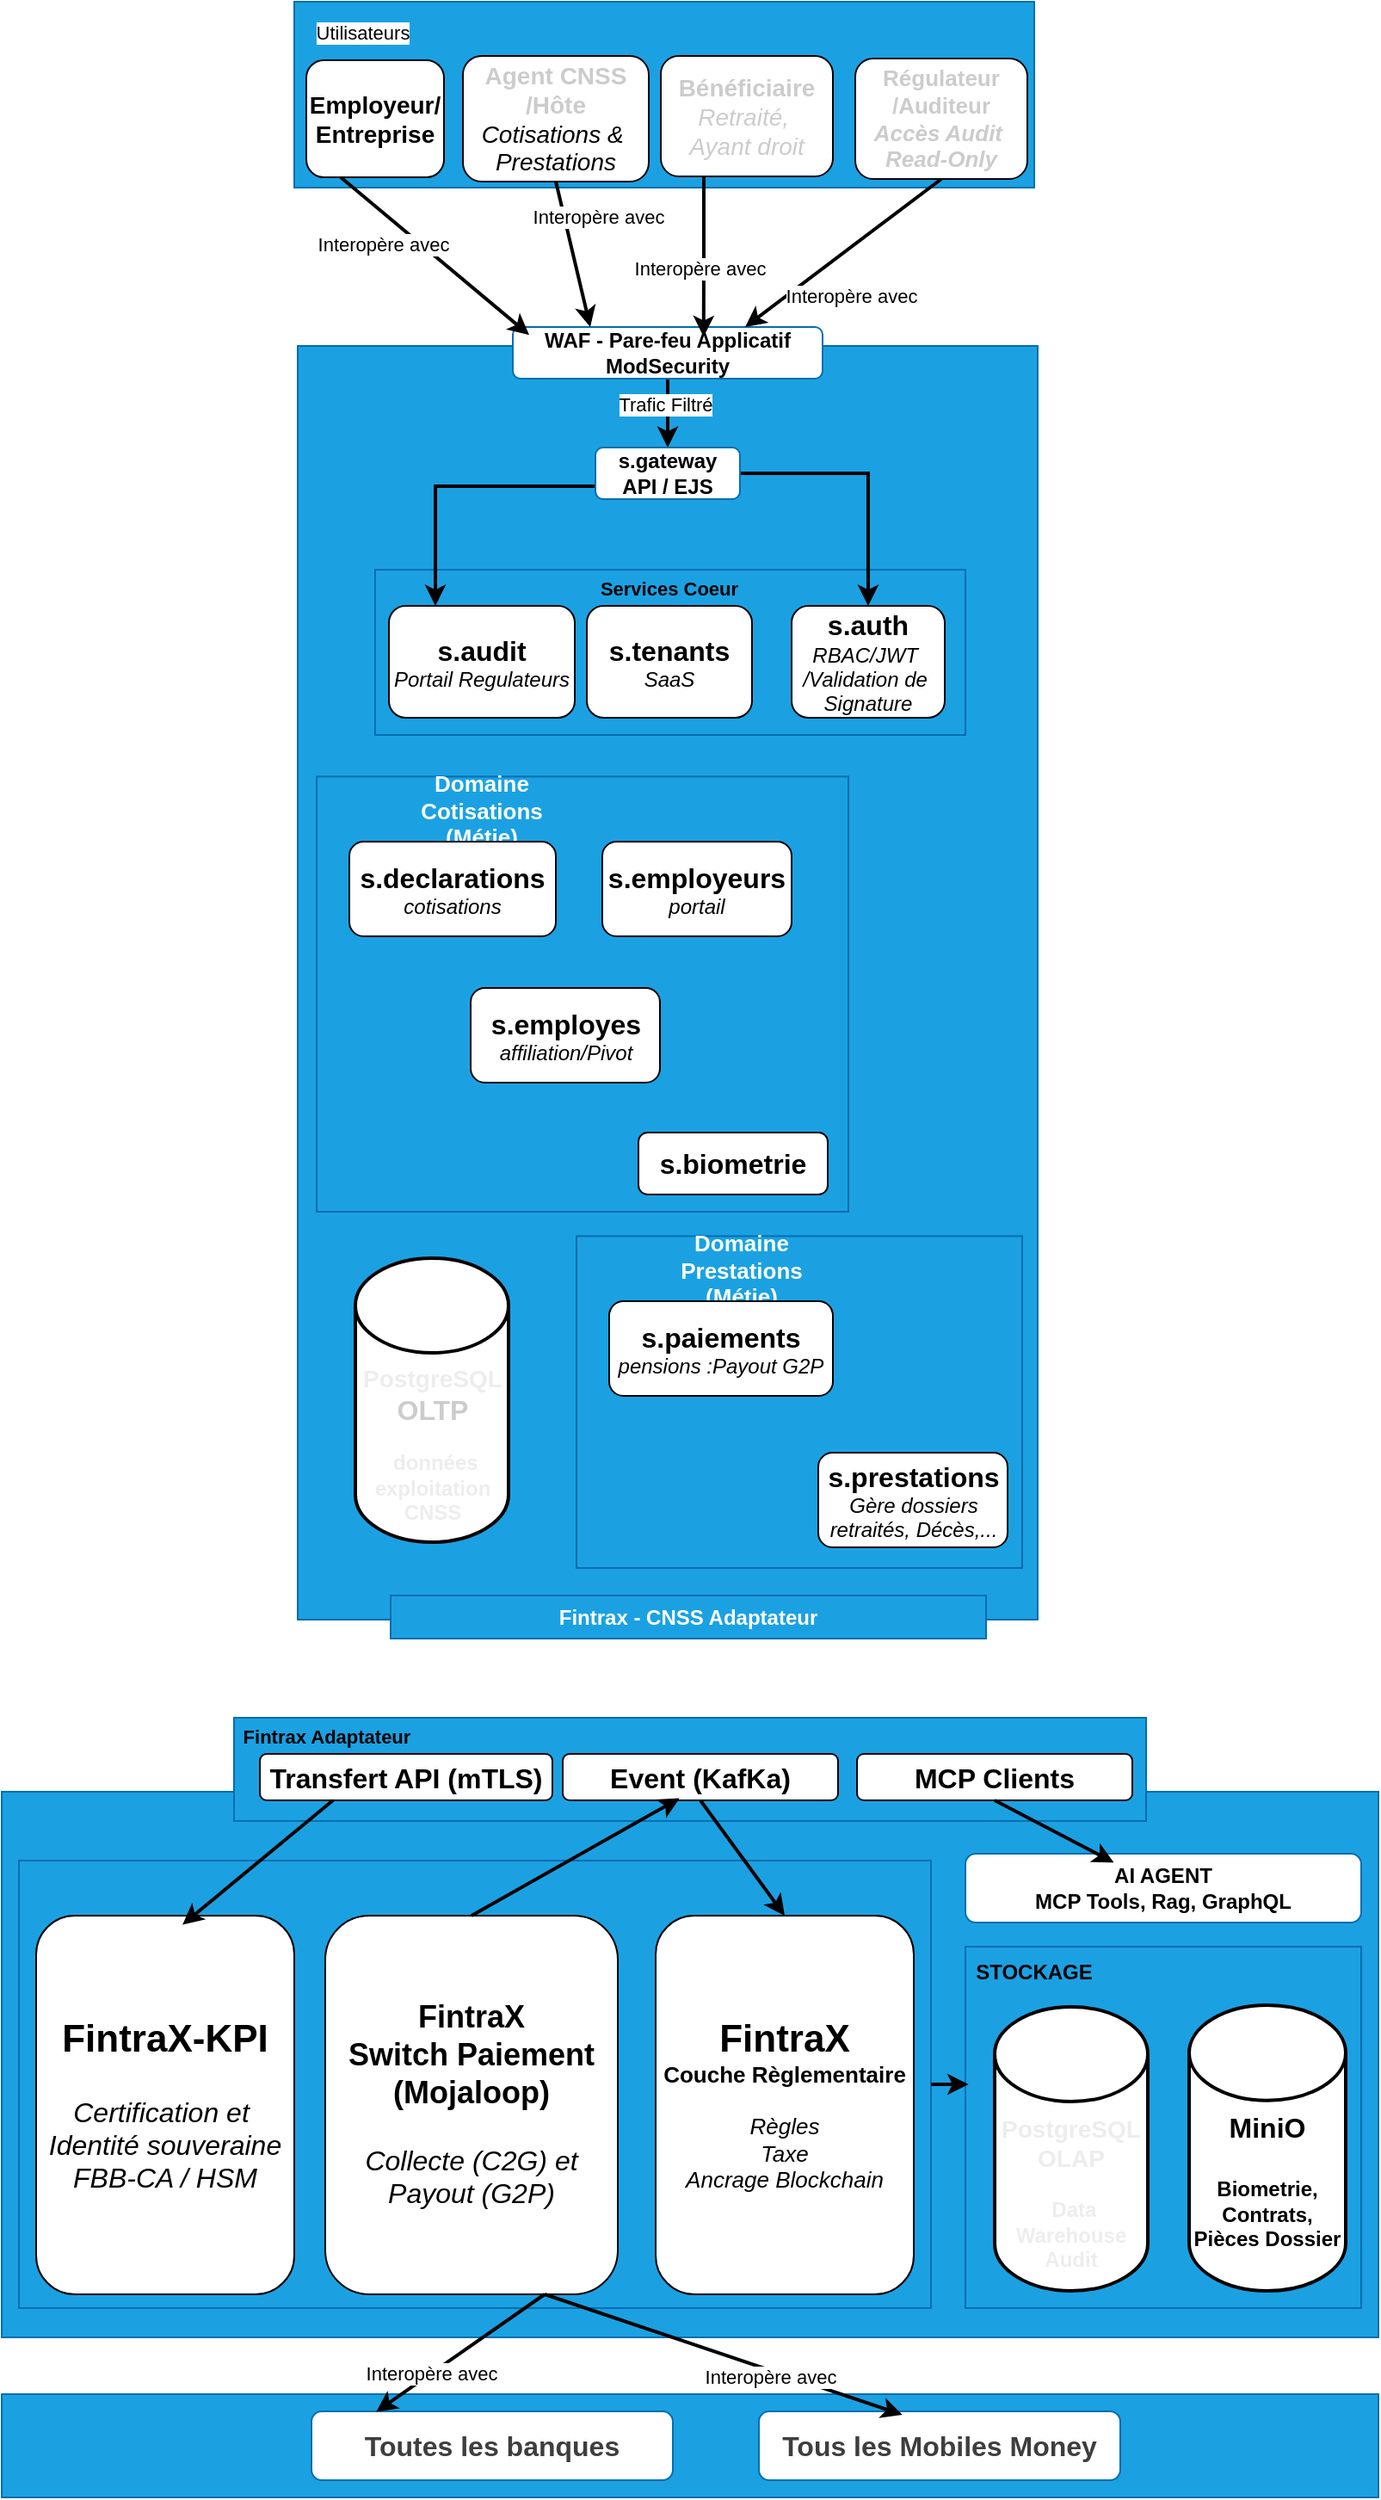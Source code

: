 <mxfile version="28.2.8">
  <diagram name="Page-1" id="pd06vX8_QuLK6uD4RIAm">
    <mxGraphModel dx="1389" dy="2000" grid="1" gridSize="10" guides="1" tooltips="1" connect="1" arrows="1" fold="1" page="1" pageScale="1" pageWidth="827" pageHeight="1169" background="light-dark(#FFFFFF,#FFFFFF)" math="0" shadow="0">
      <root>
        <mxCell id="0" />
        <mxCell id="1" parent="0" />
        <mxCell id="qGJKDMODFNkzlP_5_Htt-1" value="" style="rounded=0;whiteSpace=wrap;html=1;fillColor=light-dark(#1BA1E2,#FFF2CC);fontColor=#ffffff;strokeColor=light-dark(#006EAF,#000000);" parent="1" vertex="1">
          <mxGeometry x="10" y="740" width="800" height="317" as="geometry" />
        </mxCell>
        <mxCell id="qGJKDMODFNkzlP_5_Htt-2" value="" style="rounded=0;whiteSpace=wrap;html=1;fillColor=light-dark(#1BA1E2,#FFF2CC);fontColor=#ffffff;strokeColor=light-dark(#006EAF,#000000);" parent="1" vertex="1">
          <mxGeometry x="10" y="1090" width="800" height="60" as="geometry" />
        </mxCell>
        <mxCell id="qGJKDMODFNkzlP_5_Htt-3" value="" style="rounded=0;whiteSpace=wrap;html=1;fillColor=light-dark(#1BA1E2,#FFE599);fontColor=#ffffff;strokeColor=light-dark(#006EAF,#000000);" parent="1" vertex="1">
          <mxGeometry x="20" y="780" width="530" height="260" as="geometry" />
        </mxCell>
        <mxCell id="qGJKDMODFNkzlP_5_Htt-4" value="" style="rounded=0;whiteSpace=wrap;html=1;fillColor=light-dark(#1BA1E2,#FFE599);fontColor=#ffffff;strokeColor=light-dark(#006EAF,#000000);" parent="1" vertex="1">
          <mxGeometry x="570" y="830" width="230" height="210" as="geometry" />
        </mxCell>
        <mxCell id="qGJKDMODFNkzlP_5_Htt-5" value="&lt;font style=&quot;color: light-dark(rgb(0, 0, 0), rgb(0, 0, 0));&quot;&gt;STOCKAGE&lt;/font&gt;" style="text;html=1;whiteSpace=wrap;strokeColor=none;fillColor=none;align=center;verticalAlign=middle;rounded=0;fontStyle=1" parent="1" vertex="1">
          <mxGeometry x="580" y="840" width="60" height="10" as="geometry" />
        </mxCell>
        <mxCell id="qGJKDMODFNkzlP_5_Htt-8" value="&lt;b&gt;&lt;font style=&quot;color: light-dark(rgb(0, 0, 0), rgb(16, 16, 16));&quot;&gt;AI AGENT&lt;br&gt;MCP Tools, Rag, GraphQL&lt;/font&gt;&lt;/b&gt;" style="rounded=1;whiteSpace=wrap;html=1;fillColor=light-dark(#FFFFFF,#FFD966);strokeColor=light-dark(#006EAF,#000000);" parent="1" vertex="1">
          <mxGeometry x="570" y="776" width="230" height="40" as="geometry" />
        </mxCell>
        <mxCell id="qGJKDMODFNkzlP_5_Htt-10" value="&lt;font style=&quot;font-size: 18px; color: light-dark(rgb(0, 0, 0), rgb(0, 0, 0));&quot; face=&quot;trebuchet ms, verdana, arial, sans-serif&quot;&gt;&lt;span style=&quot;text-wrap-mode: nowrap;&quot;&gt;&lt;b style=&quot;&quot;&gt;FintraX&lt;/b&gt;&lt;/span&gt;&lt;/font&gt;&lt;div&gt;&lt;font style=&quot;font-size: 18px; color: light-dark(rgb(0, 0, 0), rgb(0, 0, 0));&quot; face=&quot;trebuchet ms, verdana, arial, sans-serif&quot;&gt;&lt;span style=&quot;text-wrap-mode: nowrap;&quot;&gt;&lt;b&gt;Switch Paiement&lt;/b&gt;&lt;/span&gt;&lt;/font&gt;&lt;/div&gt;&lt;div&gt;&lt;font style=&quot;font-size: 18px; color: light-dark(rgb(0, 0, 0), rgb(0, 0, 0));&quot; face=&quot;trebuchet ms, verdana, arial, sans-serif&quot;&gt;&lt;span style=&quot;text-wrap-mode: nowrap;&quot;&gt;&lt;b style=&quot;&quot;&gt;(Mojaloop)&lt;/b&gt;&lt;/span&gt;&lt;/font&gt;&lt;/div&gt;&lt;div&gt;&lt;font style=&quot;color: light-dark(rgb(0, 0, 0), rgb(0, 0, 0));&quot; face=&quot;trebuchet ms, verdana, arial, sans-serif&quot;&gt;&lt;span style=&quot;font-size: 16px; text-wrap-mode: nowrap;&quot;&gt;&lt;b&gt;&lt;br&gt;&lt;/b&gt;&lt;/span&gt;&lt;/font&gt;&lt;/div&gt;&lt;div&gt;&lt;font style=&quot;color: light-dark(rgb(0, 0, 0), rgb(0, 0, 0));&quot; face=&quot;trebuchet ms, verdana, arial, sans-serif&quot;&gt;&lt;span style=&quot;font-size: 16px; text-wrap-mode: nowrap;&quot;&gt;&lt;i style=&quot;&quot;&gt;Collecte (C2G) et&lt;/i&gt;&lt;/span&gt;&lt;/font&gt;&lt;/div&gt;&lt;div&gt;&lt;font style=&quot;color: light-dark(rgb(0, 0, 0), rgb(0, 0, 0));&quot; face=&quot;trebuchet ms, verdana, arial, sans-serif&quot;&gt;&lt;span style=&quot;font-size: 16px; text-wrap-mode: nowrap;&quot;&gt;&lt;i style=&quot;&quot;&gt;Payout (G2P)&lt;/i&gt;&lt;/span&gt;&lt;/font&gt;&lt;/div&gt;" style="rounded=1;whiteSpace=wrap;html=1;fillColor=light-dark(#FFFFFF,#FFD966);strokeColor=light-dark(#000000,#000000);" parent="1" vertex="1">
          <mxGeometry x="198" y="812" width="170" height="220" as="geometry" />
        </mxCell>
        <mxCell id="qGJKDMODFNkzlP_5_Htt-11" value="&lt;font style=&quot;font-size: 22px; color: light-dark(rgb(0, 0, 0), rgb(0, 0, 0));&quot; face=&quot;trebuchet ms, verdana, arial, sans-serif&quot;&gt;&lt;span style=&quot;text-wrap-mode: nowrap;&quot;&gt;&lt;b style=&quot;&quot;&gt;FintraX&lt;/b&gt;&lt;/span&gt;&lt;/font&gt;&lt;div&gt;&lt;font style=&quot;color: light-dark(rgb(0, 0, 0), rgb(0, 0, 0));&quot; face=&quot;trebuchet ms, verdana, arial, sans-serif&quot;&gt;&lt;b style=&quot;font-size: 13px; text-wrap-mode: nowrap;&quot;&gt;Couche Règlementaire&lt;/b&gt;&lt;br&gt;&lt;br&gt;&lt;span style=&quot;font-size: 13px; text-wrap-mode: nowrap;&quot;&gt;&lt;i style=&quot;&quot;&gt;Règles&lt;/i&gt;&lt;/span&gt;&lt;/font&gt;&lt;/div&gt;&lt;div&gt;&lt;font style=&quot;color: light-dark(rgb(0, 0, 0), rgb(0, 0, 0));&quot; face=&quot;trebuchet ms, verdana, arial, sans-serif&quot;&gt;&lt;span style=&quot;font-size: 13px; text-wrap-mode: nowrap;&quot;&gt;&lt;i&gt;Taxe&lt;/i&gt;&lt;/span&gt;&lt;/font&gt;&lt;/div&gt;&lt;div&gt;&lt;font style=&quot;color: light-dark(rgb(0, 0, 0), rgb(0, 0, 0));&quot; face=&quot;trebuchet ms, verdana, arial, sans-serif&quot;&gt;&lt;span style=&quot;font-size: 13px; text-wrap-mode: nowrap;&quot;&gt;&lt;i style=&quot;&quot;&gt;Ancrage Blockchain&lt;/i&gt;&lt;/span&gt;&lt;/font&gt;&lt;/div&gt;" style="rounded=1;whiteSpace=wrap;html=1;fillColor=light-dark(#FFFFFF,#FFD966);strokeColor=light-dark(#000000,#000000);" parent="1" vertex="1">
          <mxGeometry x="390" y="812" width="150" height="220" as="geometry" />
        </mxCell>
        <mxCell id="qGJKDMODFNkzlP_5_Htt-12" value="&lt;font style=&quot;color: light-dark(rgb(0, 0, 0), rgb(0, 0, 0)); font-size: 22px;&quot; face=&quot;trebuchet ms, verdana, arial, sans-serif&quot;&gt;&lt;span style=&quot;text-wrap-mode: nowrap;&quot;&gt;&lt;b style=&quot;&quot;&gt;FintraX-KPI&lt;/b&gt;&lt;/span&gt;&lt;/font&gt;&lt;div&gt;&lt;font style=&quot;color: light-dark(rgb(0, 0, 0), rgb(0, 0, 0));&quot; face=&quot;trebuchet ms, verdana, arial, sans-serif&quot;&gt;&lt;span style=&quot;font-size: 16px; text-wrap-mode: nowrap;&quot;&gt;&lt;b&gt;&lt;br&gt;&lt;/b&gt;&lt;/span&gt;&lt;/font&gt;&lt;div&gt;&lt;font style=&quot;color: light-dark(rgb(0, 0, 0), rgb(0, 0, 0));&quot; face=&quot;trebuchet ms, verdana, arial, sans-serif&quot;&gt;&lt;span style=&quot;font-size: 16px; text-wrap-mode: nowrap;&quot;&gt;&lt;i style=&quot;&quot;&gt;Certification et&amp;nbsp;&lt;/i&gt;&lt;/span&gt;&lt;/font&gt;&lt;/div&gt;&lt;div&gt;&lt;font style=&quot;color: light-dark(rgb(0, 0, 0), rgb(0, 0, 0));&quot; face=&quot;trebuchet ms, verdana, arial, sans-serif&quot;&gt;&lt;span style=&quot;font-size: 16px; text-wrap-mode: nowrap;&quot;&gt;&lt;i&gt;Identité souveraine&lt;/i&gt;&lt;/span&gt;&lt;/font&gt;&lt;/div&gt;&lt;/div&gt;&lt;div&gt;&lt;font face=&quot;trebuchet ms, verdana, arial, sans-serif&quot;&gt;&lt;font style=&quot;color: light-dark(rgb(0, 0, 0), rgb(0, 0, 0));&quot;&gt;&lt;span style=&quot;font-size: 16px; text-wrap-mode: nowrap;&quot;&gt;&lt;i style=&quot;&quot;&gt;FBB-CA / HSM&lt;/i&gt;&lt;/span&gt;&lt;/font&gt;&lt;/font&gt;&lt;/div&gt;" style="rounded=1;whiteSpace=wrap;html=1;fillColor=light-dark(#FFFFFF,#FFD966);strokeColor=light-dark(#000000,#000000);" parent="1" vertex="1">
          <mxGeometry x="30" y="812" width="150" height="220" as="geometry" />
        </mxCell>
        <mxCell id="h6MSf3RvYbGWdEoYm4mV-2" value="&lt;div&gt;&lt;font style=&quot;font-size: 14px;&quot;&gt;&lt;br&gt;&lt;/font&gt;&lt;/div&gt;&lt;div&gt;&lt;font style=&quot;font-size: 14px;&quot;&gt;&lt;br&gt;&lt;/font&gt;&lt;/div&gt;&lt;font style=&quot;font-size: 14px;&quot; color=&quot;#ededed&quot;&gt;&lt;b style=&quot;&quot;&gt;&lt;div&gt;&lt;font color=&quot;#ededed&quot;&gt;&lt;b style=&quot;&quot;&gt;&lt;br&gt;&lt;/b&gt;&lt;/font&gt;&lt;/div&gt;PostgreSQL&lt;/b&gt;&lt;/font&gt;&lt;div&gt;&lt;font style=&quot;font-size: 14px;&quot; color=&quot;#ededed&quot;&gt;&lt;b style=&quot;&quot;&gt;OLAP&lt;/b&gt;&lt;/font&gt;&lt;div&gt;&lt;br&gt;&lt;/div&gt;&lt;div&gt;&lt;font color=&quot;#ededed&quot;&gt;&lt;b&gt;&amp;nbsp;Data Warehouse&lt;/b&gt;&lt;/font&gt;&lt;/div&gt;&lt;div&gt;&lt;font color=&quot;#ededed&quot;&gt;&lt;b&gt;Audit&lt;/b&gt;&lt;/font&gt;&lt;/div&gt;&lt;/div&gt;" style="strokeWidth=2;html=1;shape=mxgraph.flowchart.database;whiteSpace=wrap;fillColor=light-dark(#FFFFFF,#FFD966);strokeColor=light-dark(#000000,#000000);" vertex="1" parent="1">
          <mxGeometry x="587" y="865" width="89" height="165" as="geometry" />
        </mxCell>
        <mxCell id="h6MSf3RvYbGWdEoYm4mV-3" value="&lt;div&gt;&lt;font style=&quot;font-size: 16px; color: light-dark(rgb(0, 0, 0), rgb(0, 0, 0));&quot;&gt;&lt;b style=&quot;&quot;&gt;&lt;br&gt;&lt;/b&gt;&lt;/font&gt;&lt;/div&gt;&lt;font style=&quot;font-size: 16px; color: light-dark(rgb(0, 0, 0), rgb(0, 0, 0));&quot;&gt;&lt;b style=&quot;&quot;&gt;&lt;div&gt;&lt;font style=&quot;font-size: 16px;&quot;&gt;&lt;b style=&quot;&quot;&gt;&lt;br&gt;&lt;/b&gt;&lt;/font&gt;&lt;/div&gt;MiniO&lt;/b&gt;&lt;/font&gt;&lt;div&gt;&lt;font style=&quot;font-size: 16px; color: light-dark(rgb(0, 0, 0), rgb(0, 0, 0));&quot;&gt;&lt;b style=&quot;&quot;&gt;&lt;br&gt;&lt;/b&gt;&lt;/font&gt;&lt;div&gt;&lt;font style=&quot;color: light-dark(rgb(0, 0, 0), rgb(0, 0, 0));&quot;&gt;&lt;b&gt;Biometrie, Contrats, Pièces Dossier&lt;/b&gt;&lt;/font&gt;&lt;/div&gt;&lt;/div&gt;" style="strokeWidth=2;html=1;shape=mxgraph.flowchart.database;whiteSpace=wrap;fillColor=light-dark(#FFFFFF,#FFD966);strokeColor=light-dark(#000000,#000000);" vertex="1" parent="1">
          <mxGeometry x="700" y="864" width="91" height="166" as="geometry" />
        </mxCell>
        <mxCell id="h6MSf3RvYbGWdEoYm4mV-4" value="&lt;font style=&quot;color: light-dark(rgb(62, 62, 62), rgb(0, 0, 0));&quot; face=&quot;trebuchet ms, verdana, arial, sans-serif&quot;&gt;&lt;span style=&quot;font-size: 16px; text-wrap-mode: nowrap;&quot;&gt;&lt;b style=&quot;&quot;&gt;Toutes les banques&lt;/b&gt;&lt;/span&gt;&lt;/font&gt;" style="rounded=1;whiteSpace=wrap;html=1;fillColor=light-dark(#FFFFFF,#FFD966);strokeColor=light-dark(#006EAF,#000000);" vertex="1" parent="1">
          <mxGeometry x="190" y="1100" width="210" height="40" as="geometry" />
        </mxCell>
        <mxCell id="h6MSf3RvYbGWdEoYm4mV-5" value="&lt;font style=&quot;color: light-dark(rgb(62, 62, 62), rgb(0, 0, 0));&quot; face=&quot;trebuchet ms, verdana, arial, sans-serif&quot;&gt;&lt;span style=&quot;font-size: 16px; text-wrap-mode: nowrap;&quot;&gt;&lt;b style=&quot;&quot;&gt;Tous les Mobiles Money&lt;/b&gt;&lt;/span&gt;&lt;/font&gt;" style="rounded=1;whiteSpace=wrap;html=1;fillColor=light-dark(#FFFFFF,#FFD966);strokeColor=light-dark(#006EAF,#000000);" vertex="1" parent="1">
          <mxGeometry x="450" y="1100" width="210" height="40" as="geometry" />
        </mxCell>
        <mxCell id="h6MSf3RvYbGWdEoYm4mV-7" style="shape=connector;rounded=0;orthogonalLoop=1;jettySize=auto;html=1;exitX=0.75;exitY=1;exitDx=0;exitDy=0;entryX=0.179;entryY=0.006;entryDx=0;entryDy=0;entryPerimeter=0;strokeColor=light-dark(#000000,#000000);strokeWidth=2;align=center;verticalAlign=middle;fontFamily=Helvetica;fontSize=11;fontColor=default;labelBackgroundColor=default;endArrow=classic;" edge="1" parent="1" source="qGJKDMODFNkzlP_5_Htt-10" target="h6MSf3RvYbGWdEoYm4mV-4">
          <mxGeometry relative="1" as="geometry" />
        </mxCell>
        <mxCell id="h6MSf3RvYbGWdEoYm4mV-8" style="shape=connector;rounded=0;orthogonalLoop=1;jettySize=auto;html=1;exitX=0.75;exitY=1;exitDx=0;exitDy=0;entryX=0.397;entryY=0.05;entryDx=0;entryDy=0;entryPerimeter=0;strokeColor=light-dark(#000000,#000000);strokeWidth=2;align=center;verticalAlign=middle;fontFamily=Helvetica;fontSize=11;fontColor=default;labelBackgroundColor=default;endArrow=classic;" edge="1" parent="1" source="qGJKDMODFNkzlP_5_Htt-10" target="h6MSf3RvYbGWdEoYm4mV-5">
          <mxGeometry relative="1" as="geometry" />
        </mxCell>
        <mxCell id="h6MSf3RvYbGWdEoYm4mV-9" value="Interopère avec" style="text;html=1;whiteSpace=wrap;strokeColor=none;fillColor=none;align=center;verticalAlign=middle;rounded=0;fontFamily=Helvetica;fontSize=11;fontColor=default;labelBackgroundColor=default;" vertex="1" parent="1">
          <mxGeometry x="210" y="1063" width="100" height="30" as="geometry" />
        </mxCell>
        <mxCell id="h6MSf3RvYbGWdEoYm4mV-10" value="Interopère avec" style="text;html=1;whiteSpace=wrap;strokeColor=none;fillColor=none;align=center;verticalAlign=middle;rounded=0;fontFamily=Helvetica;fontSize=11;fontColor=default;labelBackgroundColor=default;" vertex="1" parent="1">
          <mxGeometry x="407" y="1065" width="100" height="30" as="geometry" />
        </mxCell>
        <mxCell id="h6MSf3RvYbGWdEoYm4mV-14" value="" style="rounded=0;whiteSpace=wrap;html=1;fillColor=light-dark(#1BA1E2,#FFE599);fontColor=#ffffff;strokeColor=light-dark(#006EAF,#000000);" vertex="1" parent="1">
          <mxGeometry x="145" y="697" width="530" height="60" as="geometry" />
        </mxCell>
        <mxCell id="h6MSf3RvYbGWdEoYm4mV-15" value="Fintrax Adaptateur" style="text;html=1;whiteSpace=wrap;strokeColor=none;fillColor=none;align=center;verticalAlign=middle;rounded=0;fontFamily=Helvetica;fontSize=11;fontColor=light-dark(#000000,#000000);labelBackgroundColor=none;fontStyle=1" vertex="1" parent="1">
          <mxGeometry x="144" y="693" width="110" height="30" as="geometry" />
        </mxCell>
        <mxCell id="h6MSf3RvYbGWdEoYm4mV-17" value="&lt;font face=&quot;trebuchet ms, verdana, arial, sans-serif&quot; style=&quot;&quot;&gt;&lt;span style=&quot;font-size: 16px; text-wrap-mode: nowrap;&quot;&gt;&lt;b style=&quot;&quot;&gt;Transfert API (mTLS)&lt;/b&gt;&lt;/span&gt;&lt;/font&gt;" style="rounded=1;whiteSpace=wrap;html=1;fillColor=light-dark(#FFFFFF,#FFD966);fontColor=light-dark(#000000,#000000);textShadow=0;strokeColor=light-dark(#000000,#000000);" vertex="1" parent="1">
          <mxGeometry x="160" y="718" width="170" height="27" as="geometry" />
        </mxCell>
        <mxCell id="h6MSf3RvYbGWdEoYm4mV-26" style="shape=connector;rounded=0;orthogonalLoop=1;jettySize=auto;html=1;exitX=0.5;exitY=1;exitDx=0;exitDy=0;entryX=0.5;entryY=0;entryDx=0;entryDy=0;strokeColor=light-dark(#000000,#000000);strokeWidth=2;align=center;verticalAlign=middle;fontFamily=Helvetica;fontSize=11;fontColor=default;labelBackgroundColor=default;endArrow=classic;" edge="1" parent="1" source="h6MSf3RvYbGWdEoYm4mV-18" target="qGJKDMODFNkzlP_5_Htt-11">
          <mxGeometry relative="1" as="geometry" />
        </mxCell>
        <mxCell id="h6MSf3RvYbGWdEoYm4mV-18" value="&lt;font style=&quot;color: light-dark(rgb(0, 0, 0), rgb(0, 0, 0));&quot; face=&quot;trebuchet ms, verdana, arial, sans-serif&quot;&gt;&lt;span style=&quot;font-size: 16px; text-wrap-mode: nowrap;&quot;&gt;&lt;b style=&quot;&quot;&gt;Event (KafKa)&lt;/b&gt;&lt;/span&gt;&lt;/font&gt;" style="rounded=1;whiteSpace=wrap;html=1;fillColor=light-dark(#FFFFFF,#FFD966);strokeColor=light-dark(#000000,#000000);" vertex="1" parent="1">
          <mxGeometry x="336" y="718" width="160" height="27" as="geometry" />
        </mxCell>
        <mxCell id="h6MSf3RvYbGWdEoYm4mV-19" value="&lt;font style=&quot;color: light-dark(rgb(0, 0, 0), rgb(0, 0, 0));&quot; face=&quot;trebuchet ms, verdana, arial, sans-serif&quot;&gt;&lt;span style=&quot;font-size: 16px; text-wrap-mode: nowrap;&quot;&gt;&lt;b style=&quot;&quot;&gt;MCP Clients&lt;/b&gt;&lt;/span&gt;&lt;/font&gt;" style="rounded=1;whiteSpace=wrap;html=1;fillColor=light-dark(#FFFFFF,#FFD966);strokeColor=light-dark(#000000,#000000);" vertex="1" parent="1">
          <mxGeometry x="507" y="718" width="160" height="27" as="geometry" />
        </mxCell>
        <mxCell id="h6MSf3RvYbGWdEoYm4mV-20" style="edgeStyle=orthogonalEdgeStyle;shape=connector;rounded=0;orthogonalLoop=1;jettySize=auto;html=1;exitX=1;exitY=0.5;exitDx=0;exitDy=0;entryX=0.008;entryY=0.385;entryDx=0;entryDy=0;entryPerimeter=0;strokeColor=light-dark(#000000,#000000);strokeWidth=2;align=center;verticalAlign=middle;fontFamily=Helvetica;fontSize=11;fontColor=default;labelBackgroundColor=default;endArrow=classic;" edge="1" parent="1" source="qGJKDMODFNkzlP_5_Htt-3" target="qGJKDMODFNkzlP_5_Htt-4">
          <mxGeometry relative="1" as="geometry" />
        </mxCell>
        <mxCell id="h6MSf3RvYbGWdEoYm4mV-21" style="shape=connector;rounded=0;orthogonalLoop=1;jettySize=auto;html=1;exitX=0.5;exitY=0;exitDx=0;exitDy=0;entryX=0.424;entryY=0.955;entryDx=0;entryDy=0;entryPerimeter=0;strokeColor=light-dark(#000000,#000000);strokeWidth=2;align=center;verticalAlign=middle;fontFamily=Helvetica;fontSize=11;fontColor=default;labelBackgroundColor=default;endArrow=classic;" edge="1" parent="1" source="qGJKDMODFNkzlP_5_Htt-10" target="h6MSf3RvYbGWdEoYm4mV-18">
          <mxGeometry relative="1" as="geometry" />
        </mxCell>
        <mxCell id="h6MSf3RvYbGWdEoYm4mV-22" style="shape=connector;rounded=0;orthogonalLoop=1;jettySize=auto;html=1;exitX=0.5;exitY=1;exitDx=0;exitDy=0;entryX=0.375;entryY=0.128;entryDx=0;entryDy=0;entryPerimeter=0;strokeColor=light-dark(#000000,#000000);strokeWidth=2;align=center;verticalAlign=middle;fontFamily=Helvetica;fontSize=11;fontColor=default;labelBackgroundColor=default;endArrow=classic;" edge="1" parent="1" source="h6MSf3RvYbGWdEoYm4mV-19" target="qGJKDMODFNkzlP_5_Htt-8">
          <mxGeometry relative="1" as="geometry" />
        </mxCell>
        <mxCell id="h6MSf3RvYbGWdEoYm4mV-27" style="shape=connector;rounded=0;orthogonalLoop=1;jettySize=auto;html=1;exitX=0.25;exitY=1;exitDx=0;exitDy=0;entryX=0.567;entryY=0.024;entryDx=0;entryDy=0;entryPerimeter=0;strokeColor=light-dark(#000000,#000000);strokeWidth=2;align=center;verticalAlign=middle;fontFamily=Helvetica;fontSize=11;fontColor=default;labelBackgroundColor=default;endArrow=classic;" edge="1" parent="1" source="h6MSf3RvYbGWdEoYm4mV-17" target="qGJKDMODFNkzlP_5_Htt-12">
          <mxGeometry relative="1" as="geometry" />
        </mxCell>
        <mxCell id="h6MSf3RvYbGWdEoYm4mV-46" value="&lt;font face=&quot;trebuchet ms, verdana, arial, sans-serif&quot;&gt;&lt;span style=&quot;font-size: 16px; text-wrap-mode: nowrap;&quot;&gt;&lt;b&gt;s.tenants&lt;/b&gt;&lt;/span&gt;&lt;/font&gt;&lt;div&gt;&lt;font face=&quot;trebuchet ms, verdana, arial, sans-serif&quot;&gt;&lt;span style=&quot;text-wrap-mode: nowrap;&quot;&gt;&lt;i style=&quot;&quot;&gt;SaaS Gestion&lt;/i&gt;&lt;/span&gt;&lt;/font&gt;&lt;/div&gt;" style="rounded=1;whiteSpace=wrap;html=1;fillColor=light-dark(#FFFFFF,#FFD966);fontColor=light-dark(#000000,#000000);textShadow=0;strokeColor=light-dark(#000000,#000000);" vertex="1" parent="1">
          <mxGeometry x="364" y="258" width="89" height="65" as="geometry" />
        </mxCell>
        <mxCell id="h6MSf3RvYbGWdEoYm4mV-30" value="" style="rounded=0;whiteSpace=wrap;html=1;fillColor=light-dark(#1BA1E2,#FFE599);fontColor=#ffffff;strokeColor=light-dark(#006EAF,#000000);" vertex="1" parent="1">
          <mxGeometry x="182" y="-100" width="430" height="740" as="geometry" />
        </mxCell>
        <mxCell id="h6MSf3RvYbGWdEoYm4mV-23" value="&lt;b&gt;Fintrax - CNSS Adaptateur&lt;/b&gt;" style="rounded=0;whiteSpace=wrap;html=1;fillColor=light-dark(#1BA1E2,#FFE599);fontColor=#ffffff;strokeColor=light-dark(#006EAF,#000000);" vertex="1" parent="1">
          <mxGeometry x="236" y="626" width="346" height="25" as="geometry" />
        </mxCell>
        <mxCell id="h6MSf3RvYbGWdEoYm4mV-89" value="" style="edgeStyle=orthogonalEdgeStyle;shape=connector;rounded=0;orthogonalLoop=1;jettySize=auto;html=1;strokeColor=light-dark(#000000,#000000);strokeWidth=2;align=center;verticalAlign=middle;fontFamily=Helvetica;fontSize=11;fontColor=default;labelBackgroundColor=default;endArrow=classic;" edge="1" parent="1" source="h6MSf3RvYbGWdEoYm4mV-38" target="h6MSf3RvYbGWdEoYm4mV-50">
          <mxGeometry relative="1" as="geometry" />
        </mxCell>
        <mxCell id="h6MSf3RvYbGWdEoYm4mV-38" value="&lt;font style=&quot;color: light-dark(rgb(0, 0, 0), rgb(0, 0, 0));&quot;&gt;&lt;b style=&quot;&quot;&gt;WAF - Pare-feu Applicatif&lt;/b&gt;&lt;/font&gt;&lt;div&gt;&lt;font style=&quot;color: light-dark(rgb(0, 0, 0), rgb(0, 0, 0));&quot;&gt;&lt;b style=&quot;&quot;&gt;ModSecurity&lt;/b&gt;&lt;/font&gt;&lt;/div&gt;" style="rounded=1;whiteSpace=wrap;html=1;fillColor=light-dark(#FFFFFF,#FFD966);strokeColor=light-dark(#006EAF,#000000);" vertex="1" parent="1">
          <mxGeometry x="307" y="-111" width="180" height="30" as="geometry" />
        </mxCell>
        <mxCell id="h6MSf3RvYbGWdEoYm4mV-49" value="" style="group" vertex="1" connectable="0" parent="1">
          <mxGeometry x="226" y="26" width="344" height="100" as="geometry" />
        </mxCell>
        <mxCell id="h6MSf3RvYbGWdEoYm4mV-41" value="" style="rounded=0;whiteSpace=wrap;html=1;fillColor=light-dark(#1BA1E2,#FFE599);fontColor=#ffffff;strokeColor=light-dark(#006EAF,#000000);" vertex="1" parent="h6MSf3RvYbGWdEoYm4mV-49">
          <mxGeometry x="1" y="4" width="343" height="96" as="geometry" />
        </mxCell>
        <mxCell id="h6MSf3RvYbGWdEoYm4mV-43" value="&lt;font face=&quot;trebuchet ms, verdana, arial, sans-serif&quot;&gt;&lt;span style=&quot;font-size: 16px; text-wrap-mode: nowrap;&quot;&gt;&lt;b&gt;s.audit&lt;/b&gt;&lt;/span&gt;&lt;/font&gt;&lt;div&gt;&lt;font face=&quot;trebuchet ms, verdana, arial, sans-serif&quot;&gt;&lt;span style=&quot;text-wrap-mode: nowrap;&quot;&gt;&lt;i style=&quot;&quot;&gt;Portail Regulateurs&lt;/i&gt;&lt;/span&gt;&lt;/font&gt;&lt;/div&gt;" style="rounded=1;whiteSpace=wrap;html=1;fillColor=light-dark(#FFFFFF,#FFD966);fontColor=light-dark(#000000,#000000);textShadow=0;strokeColor=light-dark(#000000,#000000);" vertex="1" parent="h6MSf3RvYbGWdEoYm4mV-49">
          <mxGeometry x="9" y="25" width="108" height="65" as="geometry" />
        </mxCell>
        <mxCell id="h6MSf3RvYbGWdEoYm4mV-47" value="&lt;font face=&quot;trebuchet ms, verdana, arial, sans-serif&quot;&gt;&lt;span style=&quot;font-size: 16px; text-wrap-mode: nowrap;&quot;&gt;&lt;b&gt;s.auth&lt;br&gt;&lt;/b&gt;&lt;/span&gt;&lt;/font&gt;&lt;div&gt;&lt;font face=&quot;trebuchet ms, verdana, arial, sans-serif&quot;&gt;&lt;span style=&quot;text-wrap-mode: nowrap;&quot;&gt;&lt;i style=&quot;&quot;&gt;RBAC/JWT&amp;nbsp;&lt;/i&gt;&lt;/span&gt;&lt;/font&gt;&lt;/div&gt;&lt;div&gt;&lt;font face=&quot;trebuchet ms, verdana, arial, sans-serif&quot;&gt;&lt;span style=&quot;text-wrap-mode: nowrap;&quot;&gt;&lt;i style=&quot;&quot;&gt;/Validation de&amp;nbsp;&lt;/i&gt;&lt;/span&gt;&lt;/font&gt;&lt;/div&gt;&lt;div&gt;&lt;font face=&quot;trebuchet ms, verdana, arial, sans-serif&quot;&gt;&lt;span style=&quot;text-wrap-mode: nowrap;&quot;&gt;&lt;i style=&quot;&quot;&gt;Signature&lt;/i&gt;&lt;/span&gt;&lt;/font&gt;&lt;/div&gt;" style="rounded=1;whiteSpace=wrap;html=1;fillColor=light-dark(#FFFFFF,#FFD966);fontColor=light-dark(#000000,#000000);textShadow=0;strokeColor=light-dark(#000000,#000000);" vertex="1" parent="h6MSf3RvYbGWdEoYm4mV-49">
          <mxGeometry x="243" y="25" width="89" height="65" as="geometry" />
        </mxCell>
        <mxCell id="h6MSf3RvYbGWdEoYm4mV-42" value="Services Coeur" style="text;html=1;whiteSpace=wrap;strokeColor=none;fillColor=none;align=center;verticalAlign=middle;rounded=0;fontFamily=Helvetica;fontSize=11;fontColor=light-dark(#000000,#000000);labelBackgroundColor=none;fontStyle=1" vertex="1" parent="h6MSf3RvYbGWdEoYm4mV-49">
          <mxGeometry x="117" width="110" height="30" as="geometry" />
        </mxCell>
        <mxCell id="h6MSf3RvYbGWdEoYm4mV-93" value="&lt;font face=&quot;trebuchet ms, verdana, arial, sans-serif&quot;&gt;&lt;span style=&quot;font-size: 16px; text-wrap-mode: nowrap;&quot;&gt;&lt;b&gt;s.tenants&lt;/b&gt;&lt;/span&gt;&lt;/font&gt;&lt;div&gt;&lt;font face=&quot;trebuchet ms, verdana, arial, sans-serif&quot;&gt;&lt;span style=&quot;text-wrap-mode: nowrap;&quot;&gt;&lt;i&gt;SaaS&lt;/i&gt;&lt;/span&gt;&lt;/font&gt;&lt;/div&gt;" style="rounded=1;whiteSpace=wrap;html=1;fillColor=light-dark(#FFFFFF,#FFD966);fontColor=light-dark(#000000,#000000);textShadow=0;strokeColor=light-dark(#000000,#000000);" vertex="1" parent="h6MSf3RvYbGWdEoYm4mV-49">
          <mxGeometry x="124" y="25" width="96" height="65" as="geometry" />
        </mxCell>
        <mxCell id="h6MSf3RvYbGWdEoYm4mV-91" style="edgeStyle=orthogonalEdgeStyle;shape=connector;rounded=0;orthogonalLoop=1;jettySize=auto;html=1;exitX=0;exitY=0.75;exitDx=0;exitDy=0;entryX=0.25;entryY=0;entryDx=0;entryDy=0;strokeColor=light-dark(#000000,#000000);strokeWidth=2;align=center;verticalAlign=middle;fontFamily=Helvetica;fontSize=11;fontColor=default;labelBackgroundColor=default;endArrow=classic;" edge="1" parent="1" source="h6MSf3RvYbGWdEoYm4mV-50" target="h6MSf3RvYbGWdEoYm4mV-43">
          <mxGeometry relative="1" as="geometry" />
        </mxCell>
        <mxCell id="h6MSf3RvYbGWdEoYm4mV-92" style="edgeStyle=orthogonalEdgeStyle;shape=connector;rounded=0;orthogonalLoop=1;jettySize=auto;html=1;exitX=1;exitY=0.5;exitDx=0;exitDy=0;entryX=0.5;entryY=0;entryDx=0;entryDy=0;strokeColor=light-dark(#000000,#000000);strokeWidth=2;align=center;verticalAlign=middle;fontFamily=Helvetica;fontSize=11;fontColor=default;labelBackgroundColor=default;endArrow=classic;" edge="1" parent="1" source="h6MSf3RvYbGWdEoYm4mV-50" target="h6MSf3RvYbGWdEoYm4mV-47">
          <mxGeometry relative="1" as="geometry" />
        </mxCell>
        <mxCell id="h6MSf3RvYbGWdEoYm4mV-50" value="&lt;font style=&quot;color: light-dark(rgb(0, 0, 0), rgb(0, 0, 0));&quot;&gt;&lt;b style=&quot;&quot;&gt;s.gateway&lt;/b&gt;&lt;/font&gt;&lt;div&gt;&lt;font style=&quot;color: light-dark(rgb(0, 0, 0), rgb(0, 0, 0));&quot;&gt;&lt;b style=&quot;&quot;&gt;API / EJS&lt;/b&gt;&lt;/font&gt;&lt;/div&gt;" style="rounded=1;whiteSpace=wrap;html=1;fillColor=light-dark(#FFFFFF,#FFD966);strokeColor=light-dark(#006EAF,#000000);" vertex="1" parent="1">
          <mxGeometry x="355" y="-41" width="84" height="30" as="geometry" />
        </mxCell>
        <mxCell id="h6MSf3RvYbGWdEoYm4mV-56" value="" style="group" vertex="1" connectable="0" parent="1">
          <mxGeometry x="192" y="143" width="344" height="300" as="geometry" />
        </mxCell>
        <mxCell id="h6MSf3RvYbGWdEoYm4mV-57" value="" style="rounded=0;whiteSpace=wrap;html=1;fillColor=light-dark(#1BA1E2,#FFE599);fontColor=#ffffff;strokeColor=light-dark(#006EAF,#000000);" vertex="1" parent="h6MSf3RvYbGWdEoYm4mV-56">
          <mxGeometry x="1" y="7.2" width="309" height="252.8" as="geometry" />
        </mxCell>
        <mxCell id="h6MSf3RvYbGWdEoYm4mV-58" value="&lt;span style=&quot;color: rgb(249, 255, 254); font-family: &amp;quot;trebuchet ms&amp;quot;, verdana, arial, sans-serif; text-wrap-mode: nowrap;&quot;&gt;&lt;font style=&quot;font-size: 13px;&quot;&gt;Domaine Cotisations (Métie)&lt;/font&gt;&lt;/span&gt;" style="text;html=1;whiteSpace=wrap;strokeColor=none;fillColor=none;align=center;verticalAlign=middle;rounded=0;fontFamily=Helvetica;fontSize=11;fontColor=light-dark(#000000,#000000);labelBackgroundColor=none;fontStyle=1" vertex="1" parent="h6MSf3RvYbGWdEoYm4mV-56">
          <mxGeometry x="42" width="110" height="54" as="geometry" />
        </mxCell>
        <mxCell id="h6MSf3RvYbGWdEoYm4mV-59" value="&lt;font face=&quot;trebuchet ms, verdana, arial, sans-serif&quot;&gt;&lt;span style=&quot;font-size: 16px; text-wrap-mode: nowrap;&quot;&gt;&lt;b&gt;s.declarations&lt;/b&gt;&lt;/span&gt;&lt;/font&gt;&lt;div&gt;&lt;font face=&quot;trebuchet ms, verdana, arial, sans-serif&quot;&gt;&lt;span style=&quot;text-wrap-mode: nowrap;&quot;&gt;&lt;i style=&quot;&quot;&gt;cotisations&lt;/i&gt;&lt;/span&gt;&lt;/font&gt;&lt;/div&gt;" style="rounded=1;whiteSpace=wrap;html=1;fillColor=light-dark(#FFFFFF,#FFD966);fontColor=light-dark(#000000,#000000);textShadow=0;strokeColor=light-dark(#000000,#000000);" vertex="1" parent="h6MSf3RvYbGWdEoYm4mV-56">
          <mxGeometry x="20" y="45" width="120" height="55" as="geometry" />
        </mxCell>
        <mxCell id="h6MSf3RvYbGWdEoYm4mV-60" value="&lt;font face=&quot;trebuchet ms, verdana, arial, sans-serif&quot;&gt;&lt;span style=&quot;font-size: 16px; text-wrap-mode: nowrap;&quot;&gt;&lt;b&gt;s.employeurs&lt;br&gt;&lt;/b&gt;&lt;/span&gt;&lt;/font&gt;&lt;div&gt;&lt;font face=&quot;trebuchet ms, verdana, arial, sans-serif&quot;&gt;&lt;span style=&quot;text-wrap-mode: nowrap;&quot;&gt;&lt;i&gt;portail&lt;/i&gt;&lt;/span&gt;&lt;/font&gt;&lt;/div&gt;" style="rounded=1;whiteSpace=wrap;html=1;fillColor=light-dark(#FFFFFF,#FFD966);fontColor=light-dark(#000000,#000000);textShadow=0;strokeColor=light-dark(#000000,#000000);" vertex="1" parent="h6MSf3RvYbGWdEoYm4mV-56">
          <mxGeometry x="167" y="45" width="110" height="55" as="geometry" />
        </mxCell>
        <mxCell id="h6MSf3RvYbGWdEoYm4mV-61" value="&lt;font face=&quot;trebuchet ms, verdana, arial, sans-serif&quot;&gt;&lt;span style=&quot;font-size: 16px; text-wrap-mode: nowrap;&quot;&gt;&lt;b&gt;s.employes&lt;br&gt;&lt;/b&gt;&lt;/span&gt;&lt;/font&gt;&lt;div&gt;&lt;font face=&quot;trebuchet ms, verdana, arial, sans-serif&quot;&gt;&lt;span style=&quot;text-wrap-mode: nowrap;&quot;&gt;&lt;i&gt;affiliation/Pivot&lt;/i&gt;&lt;/span&gt;&lt;/font&gt;&lt;/div&gt;" style="rounded=1;whiteSpace=wrap;html=1;fillColor=light-dark(#FFFFFF,#FFD966);fontColor=light-dark(#000000,#000000);textShadow=0;strokeColor=light-dark(#000000,#000000);" vertex="1" parent="h6MSf3RvYbGWdEoYm4mV-56">
          <mxGeometry x="90.5" y="130" width="110" height="55" as="geometry" />
        </mxCell>
        <mxCell id="h6MSf3RvYbGWdEoYm4mV-63" value="&lt;font face=&quot;trebuchet ms, verdana, arial, sans-serif&quot;&gt;&lt;span style=&quot;font-size: 16px; text-wrap-mode: nowrap;&quot;&gt;&lt;b&gt;s.biometrie&lt;/b&gt;&lt;/span&gt;&lt;/font&gt;" style="rounded=1;whiteSpace=wrap;html=1;fillColor=light-dark(#FFFFFF,#FFD966);fontColor=light-dark(#000000,#000000);textShadow=0;strokeColor=light-dark(#000000,#000000);" vertex="1" parent="h6MSf3RvYbGWdEoYm4mV-56">
          <mxGeometry x="188" y="214" width="110" height="36" as="geometry" />
        </mxCell>
        <mxCell id="h6MSf3RvYbGWdEoYm4mV-62" value="" style="group" vertex="1" connectable="0" parent="1">
          <mxGeometry x="180" y="-300" width="430" height="108" as="geometry" />
        </mxCell>
        <mxCell id="h6MSf3RvYbGWdEoYm4mV-31" value="" style="rounded=0;whiteSpace=wrap;html=1;fillColor=light-dark(#1BA1E2,#FFE599);fontColor=#ffffff;strokeColor=light-dark(#006EAF,#000000);" vertex="1" parent="h6MSf3RvYbGWdEoYm4mV-62">
          <mxGeometry width="430" height="108" as="geometry" />
        </mxCell>
        <mxCell id="h6MSf3RvYbGWdEoYm4mV-32" value="&lt;font face=&quot;trebuchet ms, verdana, arial, sans-serif&quot; style=&quot;font-size: 14px;&quot;&gt;&lt;span style=&quot;text-wrap-mode: nowrap;&quot;&gt;&lt;b style=&quot;&quot;&gt;Employeur/&lt;/b&gt;&lt;/span&gt;&lt;/font&gt;&lt;div&gt;&lt;font face=&quot;trebuchet ms, verdana, arial, sans-serif&quot; style=&quot;font-size: 14px;&quot;&gt;&lt;span style=&quot;text-wrap-mode: nowrap;&quot;&gt;&lt;b style=&quot;&quot;&gt;Entreprise&lt;/b&gt;&lt;/span&gt;&lt;/font&gt;&lt;/div&gt;" style="rounded=1;whiteSpace=wrap;html=1;fillColor=light-dark(#FFFFFF,#FFD966);fontColor=light-dark(#000000,#000000);textShadow=0;strokeColor=light-dark(#000000,#000000);" vertex="1" parent="h6MSf3RvYbGWdEoYm4mV-62">
          <mxGeometry x="7" y="34" width="80" height="68" as="geometry" />
        </mxCell>
        <mxCell id="h6MSf3RvYbGWdEoYm4mV-33" value="&lt;font style=&quot;color: light-dark(rgb(0, 0, 0), rgb(0, 0, 0)); font-size: 14px;&quot;&gt;&lt;b style=&quot;font-family: &amp;quot;trebuchet ms&amp;quot;, verdana, arial, sans-serif; text-wrap-mode: nowrap; color: rgb(204, 204, 204);&quot;&gt;Agent CNSS&lt;/b&gt;&lt;/font&gt;&lt;div&gt;&lt;font style=&quot;color: light-dark(rgb(0, 0, 0), rgb(0, 0, 0)); font-size: 14px;&quot;&gt;&lt;b style=&quot;font-family: &amp;quot;trebuchet ms&amp;quot;, verdana, arial, sans-serif; text-wrap-mode: nowrap; color: rgb(204, 204, 204);&quot;&gt;/Hôte&lt;/b&gt;&lt;/font&gt;&lt;div&gt;&lt;i style=&quot;text-wrap-mode: nowrap; color: light-dark(rgb(0, 0, 0), rgb(0, 0, 0)); font-size: 14px; font-family: &amp;quot;trebuchet ms&amp;quot;, verdana, arial, sans-serif; background-color: transparent;&quot;&gt;Cotisations &amp;amp;&amp;nbsp;&lt;/i&gt;&lt;div&gt;&lt;span style=&quot;color: rgb(204, 204, 204);&quot;&gt;&lt;font style=&quot;color: light-dark(rgb(0, 0, 0), rgb(0, 0, 0)); font-size: 14px;&quot; face=&quot;trebuchet ms, verdana, arial, sans-serif&quot;&gt;&lt;span style=&quot;text-wrap-mode: nowrap;&quot;&gt;&lt;i style=&quot;&quot;&gt;Prestations&lt;/i&gt;&lt;/span&gt;&lt;/font&gt;&lt;/span&gt;&lt;/div&gt;&lt;/div&gt;&lt;/div&gt;" style="rounded=1;whiteSpace=wrap;html=1;fillColor=light-dark(#FFFFFF,#FFD966);fontColor=light-dark(#000000,#000000);textShadow=0;strokeColor=light-dark(#000000,#000000);" vertex="1" parent="h6MSf3RvYbGWdEoYm4mV-62">
          <mxGeometry x="98" y="31.5" width="108" height="73" as="geometry" />
        </mxCell>
        <mxCell id="h6MSf3RvYbGWdEoYm4mV-34" value="&lt;b&gt;&lt;font style=&quot;font-size: 13px;&quot;&gt;&lt;span style=&quot;color: rgb(204, 204, 204); font-family: &amp;quot;trebuchet ms&amp;quot;, verdana, arial, sans-serif; text-wrap-mode: nowrap;&quot;&gt;Régulateur&lt;/span&gt;&lt;/font&gt;&lt;/b&gt;&lt;div&gt;&lt;b&gt;&lt;font style=&quot;font-size: 13px;&quot;&gt;&lt;span style=&quot;color: rgb(204, 204, 204); font-family: &amp;quot;trebuchet ms&amp;quot;, verdana, arial, sans-serif; text-wrap-mode: nowrap;&quot;&gt;/Auditeur&lt;/span&gt;&lt;br style=&quot;color: rgb(204, 204, 204); font-family: &amp;quot;trebuchet ms&amp;quot;, verdana, arial, sans-serif; text-wrap-mode: nowrap;&quot;&gt;&lt;i style=&quot;color: rgb(204, 204, 204); font-family: &amp;quot;trebuchet ms&amp;quot;, verdana, arial, sans-serif; text-wrap-mode: nowrap;&quot;&gt;Accès Audit&amp;nbsp;&lt;/i&gt;&lt;/font&gt;&lt;/b&gt;&lt;div&gt;&lt;b&gt;&lt;font style=&quot;font-size: 13px;&quot;&gt;&lt;i style=&quot;color: rgb(204, 204, 204); font-family: &amp;quot;trebuchet ms&amp;quot;, verdana, arial, sans-serif; text-wrap-mode: nowrap;&quot;&gt;Read-Only&lt;/i&gt;&lt;/font&gt;&lt;/b&gt;&lt;/div&gt;&lt;/div&gt;" style="rounded=1;whiteSpace=wrap;html=1;fillColor=light-dark(#FFFFFF,#FFD966);fontColor=light-dark(#000000,#000000);textShadow=0;strokeColor=light-dark(#000000,#000000);" vertex="1" parent="h6MSf3RvYbGWdEoYm4mV-62">
          <mxGeometry x="326" y="33" width="100" height="70" as="geometry" />
        </mxCell>
        <mxCell id="h6MSf3RvYbGWdEoYm4mV-35" value="&lt;font style=&quot;font-size: 14px;&quot;&gt;&lt;b style=&quot;color: rgb(204, 204, 204); font-family: &amp;quot;trebuchet ms&amp;quot;, verdana, arial, sans-serif; text-wrap-mode: nowrap;&quot;&gt;Bénéficiaire&lt;/b&gt;&lt;br style=&quot;color: rgb(204, 204, 204); font-family: &amp;quot;trebuchet ms&amp;quot;, verdana, arial, sans-serif; text-wrap-mode: nowrap;&quot;&gt;&lt;i style=&quot;color: rgb(204, 204, 204); font-family: &amp;quot;trebuchet ms&amp;quot;, verdana, arial, sans-serif; text-wrap-mode: nowrap;&quot;&gt;Retraité,&amp;nbsp;&lt;/i&gt;&lt;/font&gt;&lt;div&gt;&lt;font style=&quot;font-size: 14px;&quot;&gt;&lt;i style=&quot;color: rgb(204, 204, 204); font-family: &amp;quot;trebuchet ms&amp;quot;, verdana, arial, sans-serif; text-wrap-mode: nowrap;&quot;&gt;Ayant droit&lt;/i&gt;&lt;/font&gt;&lt;/div&gt;" style="rounded=1;whiteSpace=wrap;html=1;fillColor=light-dark(#FFFFFF,#FFD966);fontColor=light-dark(#000000,#000000);textShadow=0;strokeColor=light-dark(#000000,#000000);" vertex="1" parent="h6MSf3RvYbGWdEoYm4mV-62">
          <mxGeometry x="213" y="31.5" width="100" height="70" as="geometry" />
        </mxCell>
        <mxCell id="h6MSf3RvYbGWdEoYm4mV-36" value="Utilisateurs" style="text;html=1;whiteSpace=wrap;strokeColor=none;fillColor=none;align=center;verticalAlign=middle;rounded=0;fontFamily=Helvetica;fontSize=11;fontColor=default;labelBackgroundColor=default;" vertex="1" parent="h6MSf3RvYbGWdEoYm4mV-62">
          <mxGeometry x="10" y="3" width="60" height="30" as="geometry" />
        </mxCell>
        <mxCell id="h6MSf3RvYbGWdEoYm4mV-64" value="" style="group" vertex="1" connectable="0" parent="1">
          <mxGeometry x="343" y="410" width="344" height="300" as="geometry" />
        </mxCell>
        <mxCell id="h6MSf3RvYbGWdEoYm4mV-65" value="" style="rounded=0;whiteSpace=wrap;html=1;fillColor=light-dark(#1BA1E2,#FFE599);fontColor=#ffffff;strokeColor=light-dark(#006EAF,#000000);" vertex="1" parent="h6MSf3RvYbGWdEoYm4mV-64">
          <mxGeometry x="1" y="7.2" width="259" height="192.8" as="geometry" />
        </mxCell>
        <mxCell id="h6MSf3RvYbGWdEoYm4mV-66" value="&lt;span style=&quot;color: rgb(249, 255, 254); font-family: &amp;quot;trebuchet ms&amp;quot;, verdana, arial, sans-serif; text-wrap-mode: nowrap;&quot;&gt;&lt;font style=&quot;font-size: 13px;&quot;&gt;Domaine Prestations (Métie)&lt;/font&gt;&lt;/span&gt;" style="text;html=1;whiteSpace=wrap;strokeColor=none;fillColor=none;align=center;verticalAlign=middle;rounded=0;fontFamily=Helvetica;fontSize=11;fontColor=light-dark(#000000,#000000);labelBackgroundColor=none;fontStyle=1" vertex="1" parent="h6MSf3RvYbGWdEoYm4mV-64">
          <mxGeometry x="42" width="110" height="54" as="geometry" />
        </mxCell>
        <mxCell id="h6MSf3RvYbGWdEoYm4mV-67" value="&lt;font face=&quot;trebuchet ms, verdana, arial, sans-serif&quot;&gt;&lt;span style=&quot;font-size: 16px; text-wrap-mode: nowrap;&quot;&gt;&lt;b&gt;s.paiements&lt;/b&gt;&lt;/span&gt;&lt;/font&gt;&lt;div&gt;&lt;i style=&quot;text-wrap-mode: nowrap; font-family: &amp;quot;trebuchet ms&amp;quot;, verdana, arial, sans-serif; background-color: transparent;&quot;&gt;pensions :Payout G2P&lt;/i&gt;&lt;/div&gt;" style="rounded=1;whiteSpace=wrap;html=1;fillColor=light-dark(#FFFFFF,#FFD966);fontColor=light-dark(#000000,#000000);textShadow=0;strokeColor=light-dark(#000000,#000000);" vertex="1" parent="h6MSf3RvYbGWdEoYm4mV-64">
          <mxGeometry x="20" y="45" width="130" height="55" as="geometry" />
        </mxCell>
        <mxCell id="h6MSf3RvYbGWdEoYm4mV-69" value="&lt;font face=&quot;trebuchet ms, verdana, arial, sans-serif&quot;&gt;&lt;span style=&quot;font-size: 16px; text-wrap-mode: nowrap;&quot;&gt;&lt;b&gt;s.prestations&lt;br&gt;&lt;/b&gt;&lt;/span&gt;&lt;/font&gt;&lt;div&gt;&lt;font face=&quot;trebuchet ms, verdana, arial, sans-serif&quot;&gt;&lt;span style=&quot;text-wrap-mode: nowrap;&quot;&gt;&lt;i&gt;Gère dossiers&lt;/i&gt;&lt;/span&gt;&lt;/font&gt;&lt;/div&gt;&lt;div&gt;&lt;font face=&quot;trebuchet ms, verdana, arial, sans-serif&quot;&gt;&lt;span style=&quot;text-wrap-mode: nowrap;&quot;&gt;&lt;i&gt;retraités, Décès,...&lt;/i&gt;&lt;/span&gt;&lt;/font&gt;&lt;/div&gt;" style="rounded=1;whiteSpace=wrap;html=1;fillColor=light-dark(#FFFFFF,#FFD966);fontColor=light-dark(#000000,#000000);textShadow=0;strokeColor=light-dark(#000000,#000000);" vertex="1" parent="h6MSf3RvYbGWdEoYm4mV-64">
          <mxGeometry x="141.5" y="133" width="110" height="55" as="geometry" />
        </mxCell>
        <mxCell id="h6MSf3RvYbGWdEoYm4mV-72" value="&lt;div&gt;&lt;font style=&quot;font-size: 14px;&quot;&gt;&lt;br&gt;&lt;/font&gt;&lt;/div&gt;&lt;div&gt;&lt;font style=&quot;font-size: 14px;&quot;&gt;&lt;br&gt;&lt;/font&gt;&lt;/div&gt;&lt;font style=&quot;font-size: 14px;&quot; color=&quot;#ededed&quot;&gt;&lt;b style=&quot;&quot;&gt;&lt;div&gt;&lt;font color=&quot;#ededed&quot;&gt;&lt;b style=&quot;&quot;&gt;&lt;br&gt;&lt;/b&gt;&lt;/font&gt;&lt;/div&gt;PostgreSQL&lt;/b&gt;&lt;/font&gt;&lt;div&gt;&lt;b style=&quot;font-family: &amp;quot;trebuchet ms&amp;quot;, verdana, arial, sans-serif; font-size: 16px; text-wrap-mode: nowrap;&quot;&gt;&lt;font style=&quot;color: light-dark(rgb(204, 204, 204), rgb(0, 0, 0));&quot;&gt;OLTP&lt;/font&gt;&lt;/b&gt;&lt;br&gt;&lt;div&gt;&lt;br&gt;&lt;/div&gt;&lt;div&gt;&lt;font color=&quot;#ededed&quot;&gt;&lt;b&gt;&amp;nbsp;données&lt;br&gt;&lt;/b&gt;&lt;/font&gt;&lt;/div&gt;&lt;/div&gt;&lt;div&gt;&lt;font color=&quot;#ededed&quot;&gt;&lt;b&gt;exploitation&lt;/b&gt;&lt;/font&gt;&lt;/div&gt;&lt;div&gt;&lt;font color=&quot;#ededed&quot;&gt;&lt;b&gt;CNSS&lt;/b&gt;&lt;/font&gt;&lt;/div&gt;" style="strokeWidth=2;html=1;shape=mxgraph.flowchart.database;whiteSpace=wrap;fillColor=light-dark(#FFFFFF,#FFD966);strokeColor=light-dark(#000000,#000000);" vertex="1" parent="1">
          <mxGeometry x="215.5" y="430" width="89" height="165" as="geometry" />
        </mxCell>
        <mxCell id="h6MSf3RvYbGWdEoYm4mV-73" style="shape=connector;rounded=0;orthogonalLoop=1;jettySize=auto;html=1;exitX=0.5;exitY=1;exitDx=0;exitDy=0;entryX=0.75;entryY=0;entryDx=0;entryDy=0;strokeColor=light-dark(#000000,#000000);strokeWidth=2;align=center;verticalAlign=middle;fontFamily=Helvetica;fontSize=11;fontColor=default;labelBackgroundColor=default;endArrow=classic;" edge="1" parent="1" source="h6MSf3RvYbGWdEoYm4mV-34" target="h6MSf3RvYbGWdEoYm4mV-38">
          <mxGeometry relative="1" as="geometry" />
        </mxCell>
        <mxCell id="h6MSf3RvYbGWdEoYm4mV-74" style="edgeStyle=orthogonalEdgeStyle;shape=connector;rounded=0;orthogonalLoop=1;jettySize=auto;html=1;exitX=0.25;exitY=1;exitDx=0;exitDy=0;entryX=0.616;entryY=0.189;entryDx=0;entryDy=0;entryPerimeter=0;strokeColor=light-dark(#000000,#000000);strokeWidth=2;align=center;verticalAlign=middle;fontFamily=Helvetica;fontSize=11;fontColor=default;labelBackgroundColor=default;endArrow=classic;" edge="1" parent="1" source="h6MSf3RvYbGWdEoYm4mV-35" target="h6MSf3RvYbGWdEoYm4mV-38">
          <mxGeometry relative="1" as="geometry" />
        </mxCell>
        <mxCell id="h6MSf3RvYbGWdEoYm4mV-75" style="shape=connector;rounded=0;orthogonalLoop=1;jettySize=auto;html=1;exitX=0.5;exitY=1;exitDx=0;exitDy=0;entryX=0.25;entryY=0;entryDx=0;entryDy=0;strokeColor=light-dark(#000000,#000000);strokeWidth=2;align=center;verticalAlign=middle;fontFamily=Helvetica;fontSize=11;fontColor=default;labelBackgroundColor=default;endArrow=classic;" edge="1" parent="1" source="h6MSf3RvYbGWdEoYm4mV-33" target="h6MSf3RvYbGWdEoYm4mV-38">
          <mxGeometry relative="1" as="geometry" />
        </mxCell>
        <mxCell id="h6MSf3RvYbGWdEoYm4mV-76" style="shape=connector;rounded=0;orthogonalLoop=1;jettySize=auto;html=1;exitX=0.25;exitY=1;exitDx=0;exitDy=0;entryX=0.053;entryY=0.153;entryDx=0;entryDy=0;entryPerimeter=0;strokeColor=light-dark(#000000,#000000);strokeWidth=2;align=center;verticalAlign=middle;fontFamily=Helvetica;fontSize=11;fontColor=default;labelBackgroundColor=default;endArrow=classic;" edge="1" parent="1" source="h6MSf3RvYbGWdEoYm4mV-32" target="h6MSf3RvYbGWdEoYm4mV-38">
          <mxGeometry relative="1" as="geometry" />
        </mxCell>
        <mxCell id="h6MSf3RvYbGWdEoYm4mV-77" value="Interopère avec" style="text;html=1;whiteSpace=wrap;strokeColor=none;fillColor=none;align=center;verticalAlign=middle;rounded=0;fontFamily=Helvetica;fontSize=11;fontColor=default;labelBackgroundColor=default;" vertex="1" parent="1">
          <mxGeometry x="454" y="-144" width="100" height="30" as="geometry" />
        </mxCell>
        <mxCell id="h6MSf3RvYbGWdEoYm4mV-78" value="Interopère avec" style="text;html=1;whiteSpace=wrap;strokeColor=none;fillColor=none;align=center;verticalAlign=middle;rounded=0;fontFamily=Helvetica;fontSize=11;fontColor=default;labelBackgroundColor=default;" vertex="1" parent="1">
          <mxGeometry x="366" y="-160" width="100" height="30" as="geometry" />
        </mxCell>
        <mxCell id="h6MSf3RvYbGWdEoYm4mV-79" value="Interopère avec" style="text;html=1;whiteSpace=wrap;strokeColor=none;fillColor=none;align=center;verticalAlign=middle;rounded=0;fontFamily=Helvetica;fontSize=11;fontColor=default;labelBackgroundColor=default;" vertex="1" parent="1">
          <mxGeometry x="182" y="-174" width="100" height="30" as="geometry" />
        </mxCell>
        <mxCell id="h6MSf3RvYbGWdEoYm4mV-88" value="Interopère avec" style="text;html=1;whiteSpace=wrap;strokeColor=none;fillColor=none;align=center;verticalAlign=middle;rounded=0;fontFamily=Helvetica;fontSize=11;fontColor=default;labelBackgroundColor=default;" vertex="1" parent="1">
          <mxGeometry x="307" y="-190" width="100" height="30" as="geometry" />
        </mxCell>
        <mxCell id="h6MSf3RvYbGWdEoYm4mV-90" value="Trafic Filtré" style="text;html=1;whiteSpace=wrap;strokeColor=none;fillColor=none;align=center;verticalAlign=middle;rounded=0;fontFamily=Helvetica;fontSize=11;fontColor=default;labelBackgroundColor=default;" vertex="1" parent="1">
          <mxGeometry x="346" y="-81" width="100" height="30" as="geometry" />
        </mxCell>
      </root>
    </mxGraphModel>
  </diagram>
</mxfile>

